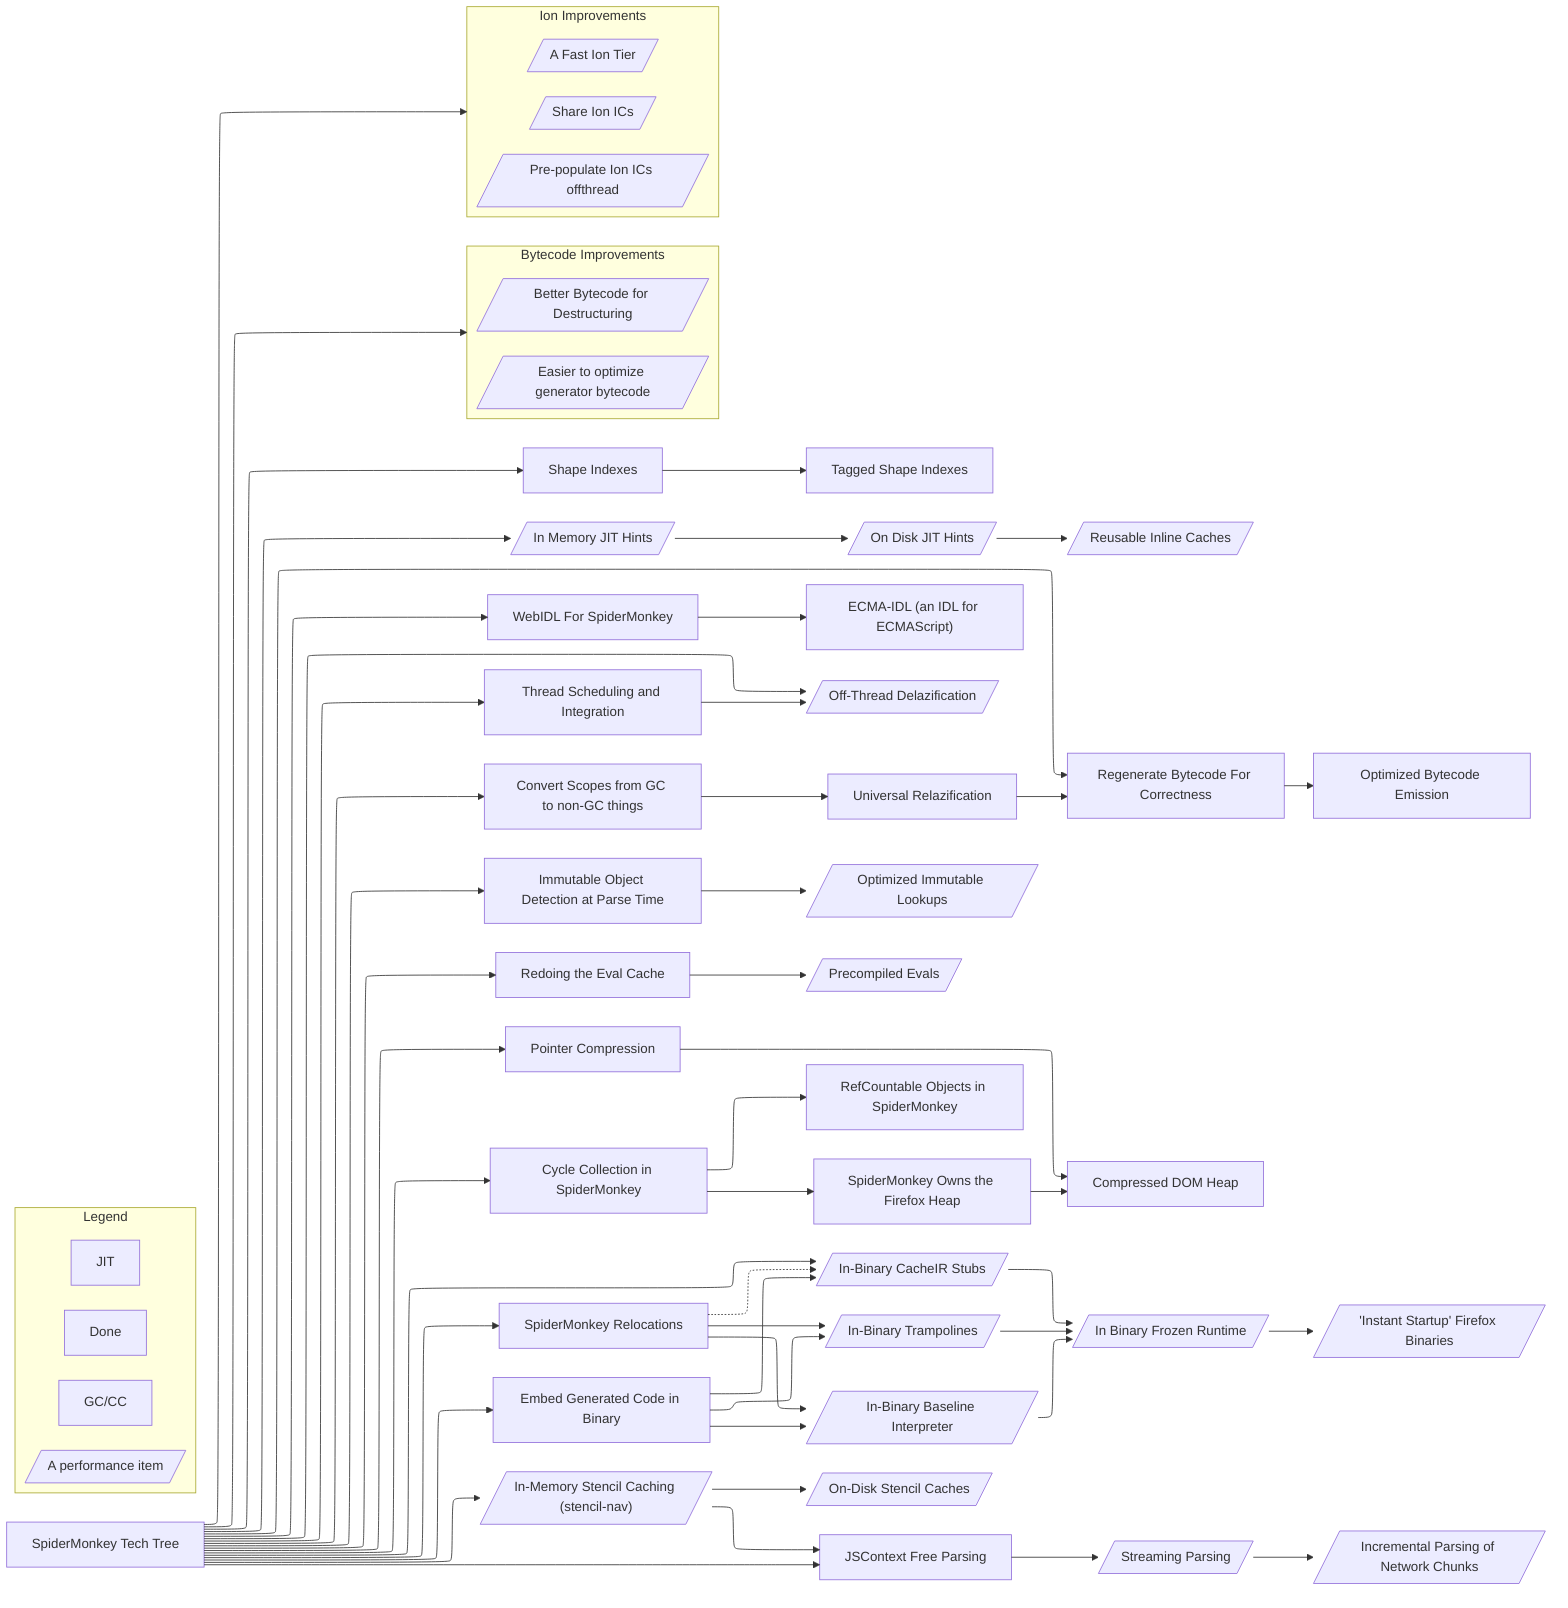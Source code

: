 %%{init: {"flowchart": {"defaultRenderer": "elk"}} }%%
%% Use the elk renderer: Much better for this diagram.
%% -- However, using elk as our renderer does have downsides. Elk doesn't
%%    support dotted lines.
flowchart LR

    subgraph Legend
        Done
        GC["GC/CC"]
        JIT

        class Done done
        class GC GC
        class JIT JIT

        perf[/"A performance item"/]
    end

    root[SpiderMonkey Tech Tree] --> shapeIndexes[Shape Indexes]
    shapeIndexes --> taggedShapeIndexes[Tagged Shape Indexes]
    root --> inMemoryJITHints[/"In Memory JIT Hints"/] --> onDiskJITHints[/"On  Disk JIT Hints"/] --> ric[/"Reusable Inline Caches"/]

    %% Mark In Memory JIT hints as done -- CSS class is in index.html
    class inMemoryJITHints done;
    class onDiskJITHints JIT;
    class ric JIT;

    root --> webIDL["WebIDL For SpiderMonkey"] --> ecmaIDL["ECMA-IDL (an IDL for ECMAScript)"]
    root --> scheduling["Thread Scheduling and Integration"] --> offThreadDelazification[/"Off-Thread Delazification"/]
    root --> offThreadDelazification
    root --> nonGCScopes["Convert Scopes from GC to non-GC things"] --> universalRelazification["Universal Relazification"]
    universalRelazification --> tossBytecode["Regenerate Bytecode For Correctness"]
    root --> tossBytecode --> optimizedBytecode["Optimized Bytecode Emission"]
    root --> immutableFlag["Immutable Object Detection at Parse Time"] --> optimizedImmutableLookups[/"Optimized Immutable Lookups"/]
    root --> evalCache["Redoing the Eval Cache"] --> precompiledEval[/"Precompiled Evals"/]
    root --> pointerCompression["Pointer Compression"] --> compressedDOM["Compressed DOM Heap"]
    class pointerCompression GC
    class compressedDOM GC

    root --> cc["Cycle Collection in SpiderMonkey"] --> refCount["RefCountable Objects in SpiderMonkey"]
    class cc GC
    class refCount GC

    cc --> smHeap["SpiderMonkey Owns the Firefox Heap"] --> compressedDOM
    class smHeap GC

    root --> inBinaryStubs[/"In-Binary CacheIR Stubs"/]
    root --> smRelocations["SpiderMonkey Relocations"]
    frozenRuntime[/"In Binary Frozen Runtime"/]
    frozenRuntime --> bakedFirefox[/"'Instant Startup' Firefox Binaries"/]

    smRelocations -.-> inBinaryStubs --> frozenRuntime
    smRelocations --> inBinaryTrampolines[/"In-Binary Trampolines"/] --> frozenRuntime
    smRelocations --> inBinaryBaseline[/"In-Binary Baseline Interpreter"/] --> frozenRuntime

    root --> inBinaryCode["Embed Generated Code in Binary"] --> inBinaryStubs & inBinaryTrampolines & inBinaryBaseline

    root --> stencilNav[/"In-Memory Stencil Caching (stencil-nav)"/]
    stencilNav --> onDiskStencil[/"On-Disk Stencil Caches"/]
    root --> contextFreeParsing["JSContext Free Parsing"]
    stencilNav --> contextFreeParsing
    contextFreeParsing --> streamingParsing[/"Streaming Parsing"/]
    streamingParsing --> networkParsing[/"Incremental Parsing of Network Chunks"/]



    subgraph improvedBytecode [Bytecode Improvements]
        destructuringBytecode[/"Better Bytecode for Destructuring"/]
        generatorBytecodeTransforms[/"Easier to optimize generator bytecode"/]
    end
    root --> improvedBytecode



    subgraph ionImprovements [Ion Improvements]
        shareIonICs[/"Share Ion ICs"/]
        prepopulateIonIcs[/"Pre-populate Ion ICs offthread"/]
        fastIonTier[/"A Fast Ion Tier"/]
    end
    root --> ionImprovements

    %% Click Handlers
    %% Example of a programatic click handler for giggles. Notice that the callback
    %% is accessed relative to `window`.
    %% click webIDL callbacks.exampleCallback

    %% As an example of how we could group projects together.
    %% Commented out for now.
    %% subgraph "Gecko Managed Runtime"
    %%     cc
    %%     smHeap
    %%     webIDL
    %%     ecmaIDL
    %% end

    %% Detail links
    click shapeIndexes href "#shapeIndexes"
    click taggedShapeIndexes href "#taggedShapeIndexes"
    click universalRelazification href "#universalRelazification"
    click tossBytecode href "#tossBytecode"
    click immutableFlag href "#immutableFlag"

    click ric href "#ric"
    click smRelocations href "#smRelocations"
    click inMemoryJITHints href "https://bugzilla.mozilla.org/show_bug.cgi?id=1824772"

    click streamingParsing "#streamingParsing"
    click inBinaryCode "#inBinaryCode"

    click shareIonICs "#shareIonICs"
    click prepopulateIonIcs "#prepopulateIonIcs"
    click fastIonTier "#fastIonTier"

    click destructuringBytecode "#destructuringBytecode"
    click generatorBytecodeTransforms "#generatorBytecodeTransforms"